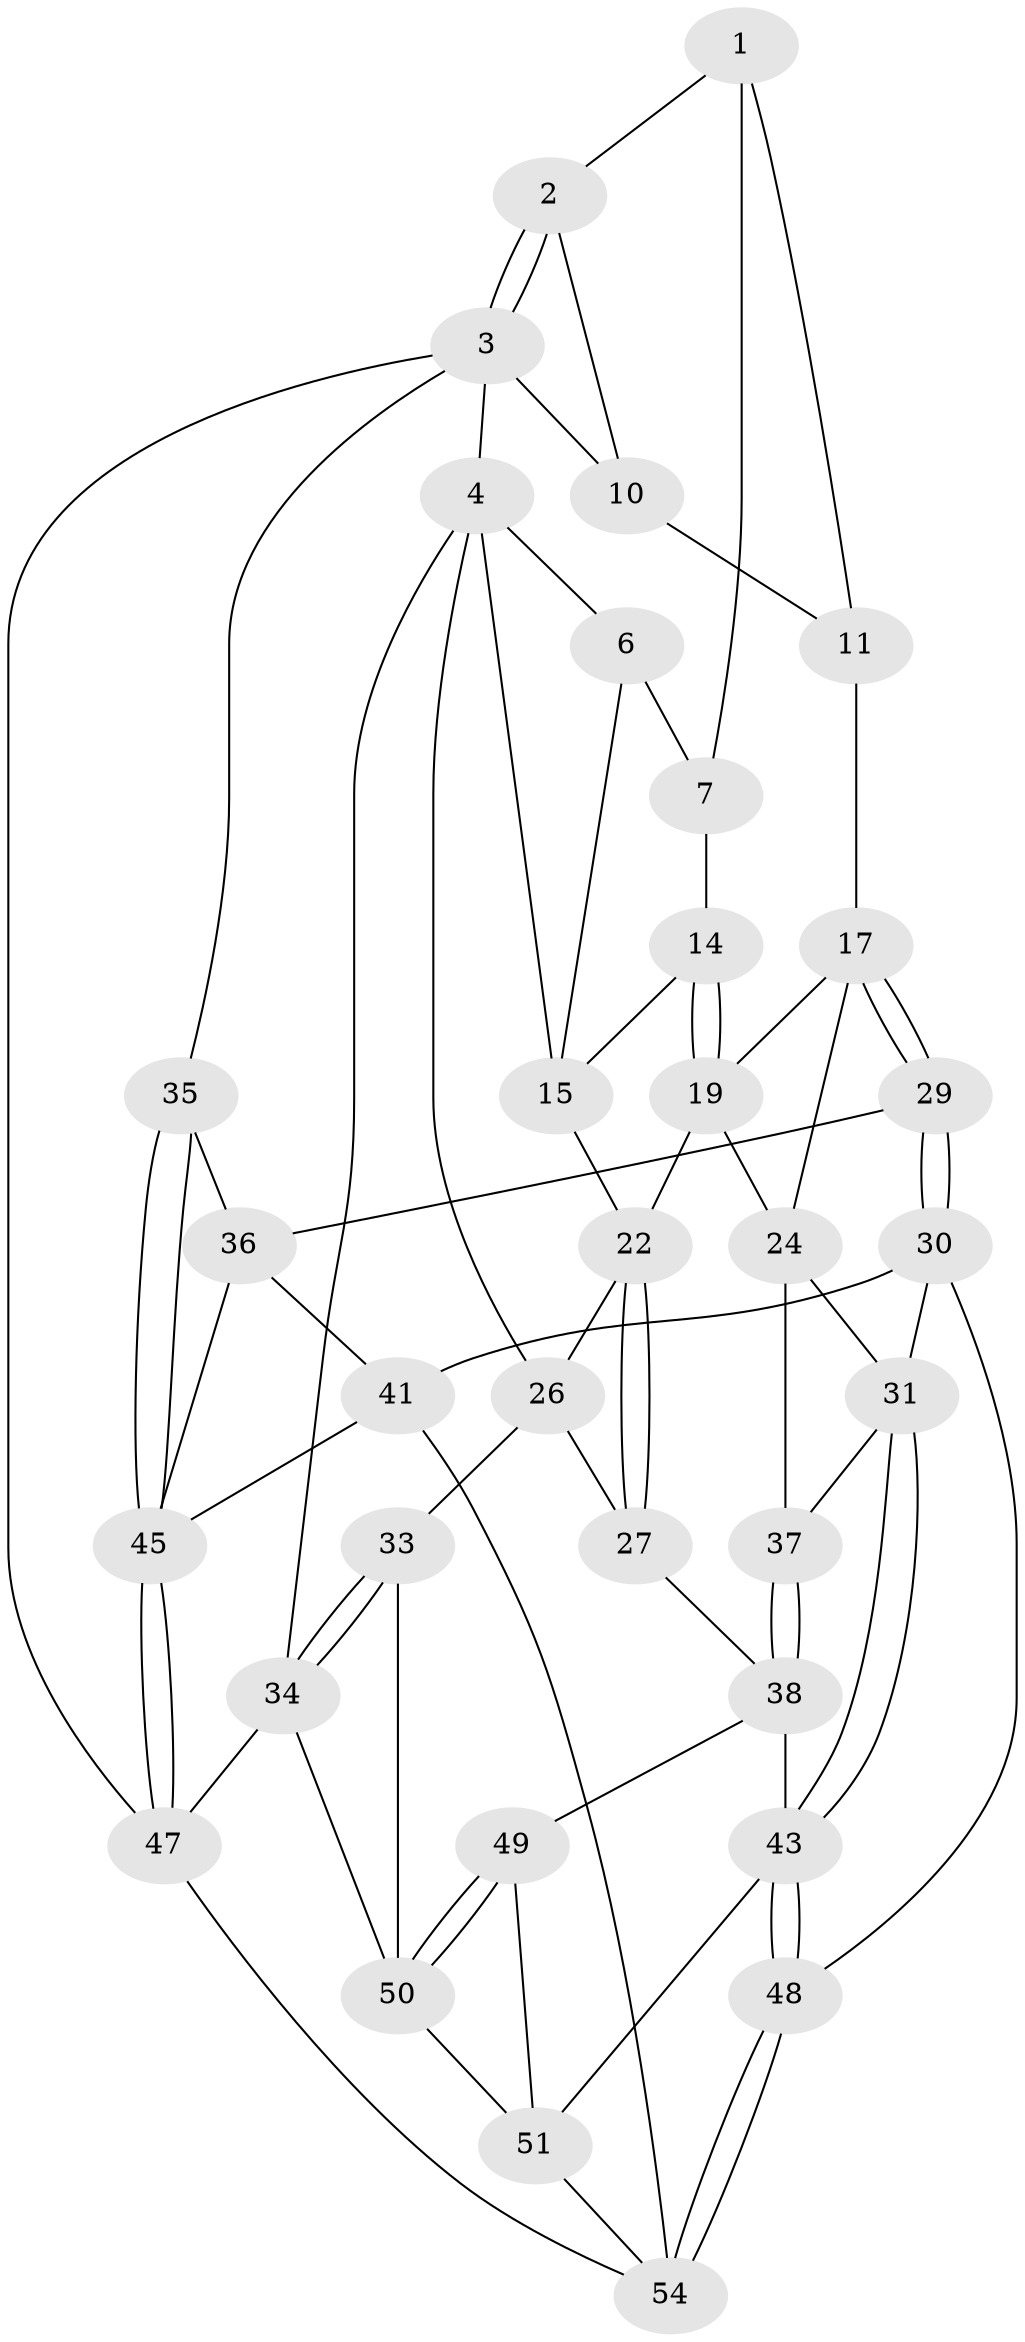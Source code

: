 // Generated by graph-tools (version 1.1) at 2025/24/03/03/25 07:24:33]
// undirected, 34 vertices, 75 edges
graph export_dot {
graph [start="1"]
  node [color=gray90,style=filled];
  1 [pos="+0.6286502684725753+0",super="+8"];
  2 [pos="+0.8153560667596718+0"];
  3 [pos="+1+0",super="+13"];
  4 [pos="+0+0",super="+5"];
  6 [pos="+0+0"];
  7 [pos="+0.28712023640521395+0",super="+9"];
  10 [pos="+0.833795271232208+0.01545031430200129",super="+12"];
  11 [pos="+0.6643980497522314+0.15152254673688376",super="+16"];
  14 [pos="+0.4676360572638855+0.15211287976570906"];
  15 [pos="+0.2938677090358424+0.18039784234206574",super="+20"];
  17 [pos="+0.7410981754717743+0.3718935908566052",super="+18"];
  19 [pos="+0.4990284096668297+0.24273877530109336",super="+21"];
  22 [pos="+0.2341058844829125+0.40706623256916075",super="+23"];
  24 [pos="+0.5249958304938523+0.42397002556699587",super="+25"];
  26 [pos="+0+0.16423301316736516",super="+28"];
  27 [pos="+0.09180350109594261+0.554257630103953"];
  29 [pos="+0.7904930307820215+0.5650114942735012"];
  30 [pos="+0.7702214770005765+0.6105196940654979",super="+42"];
  31 [pos="+0.6547553018685498+0.6680616094107293",super="+32"];
  33 [pos="+0+0.6723385581873633"];
  34 [pos="+0+1",super="+58"];
  35 [pos="+1+0.5158691094528858"];
  36 [pos="+0.9137347285295135+0.5673868170324522",super="+40"];
  37 [pos="+0.39937331499905243+0.6533143286371971"];
  38 [pos="+0.3958277755805099+0.6886253499999221",super="+39"];
  41 [pos="+0.8503664002971301+0.7366429771444988",super="+53"];
  43 [pos="+0.5799090044581193+0.7776093565039306",super="+44"];
  45 [pos="+1+0.9008465822065163",super="+46"];
  47 [pos="+1+1",super="+57"];
  48 [pos="+0.6480074440064019+1"];
  49 [pos="+0.22205360304901334+0.8046617744099724"];
  50 [pos="+0.10689492042961328+0.8710862779164504",super="+56"];
  51 [pos="+0.36400715729559546+0.8716404324235251",super="+52"];
  54 [pos="+0.6520596170188342+1",super="+55"];
  1 -- 2;
  1 -- 11;
  1 -- 7;
  2 -- 3;
  2 -- 3;
  2 -- 10;
  3 -- 4;
  3 -- 47;
  3 -- 35;
  3 -- 10;
  4 -- 26;
  4 -- 34;
  4 -- 6;
  4 -- 15;
  6 -- 7;
  6 -- 15;
  7 -- 14;
  10 -- 11 [weight=2];
  11 -- 17;
  14 -- 15;
  14 -- 19;
  14 -- 19;
  15 -- 22;
  17 -- 29;
  17 -- 29;
  17 -- 24;
  17 -- 19;
  19 -- 24;
  19 -- 22;
  22 -- 27;
  22 -- 27;
  22 -- 26;
  24 -- 37;
  24 -- 31;
  26 -- 33;
  26 -- 27;
  27 -- 38;
  29 -- 30;
  29 -- 30;
  29 -- 36;
  30 -- 31;
  30 -- 48;
  30 -- 41;
  31 -- 43;
  31 -- 43;
  31 -- 37;
  33 -- 34;
  33 -- 34;
  33 -- 50;
  34 -- 47 [weight=2];
  34 -- 50;
  35 -- 36;
  35 -- 45;
  35 -- 45;
  36 -- 41;
  36 -- 45;
  37 -- 38;
  37 -- 38;
  38 -- 49;
  38 -- 43;
  41 -- 45;
  41 -- 54;
  43 -- 48;
  43 -- 48;
  43 -- 51;
  45 -- 47;
  45 -- 47;
  47 -- 54;
  48 -- 54;
  48 -- 54;
  49 -- 50;
  49 -- 50;
  49 -- 51;
  50 -- 51;
  51 -- 54;
}
